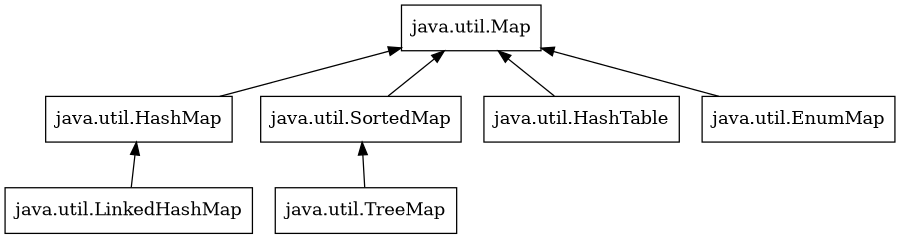 digraph {
  size="6,11"
  rankdir="BT"
  node          [shape=box]
  map           [label="java.util.Map"]
  hashmap       [label="java.util.HashMap"]
  sortedmap     [label="java.util.SortedMap"]
  linkedhashmap [label="java.util.LinkedHashMap"]
  treemap       [label="java.util.TreeMap"]
  hashtable     [label="java.util.HashTable"]
  enummap       [label="java.util.EnumMap"]
  
  {hashmap,sortedmap,hashtable,enummap} -> map
  treemap -> sortedmap
  linkedhashmap -> hashmap
}
